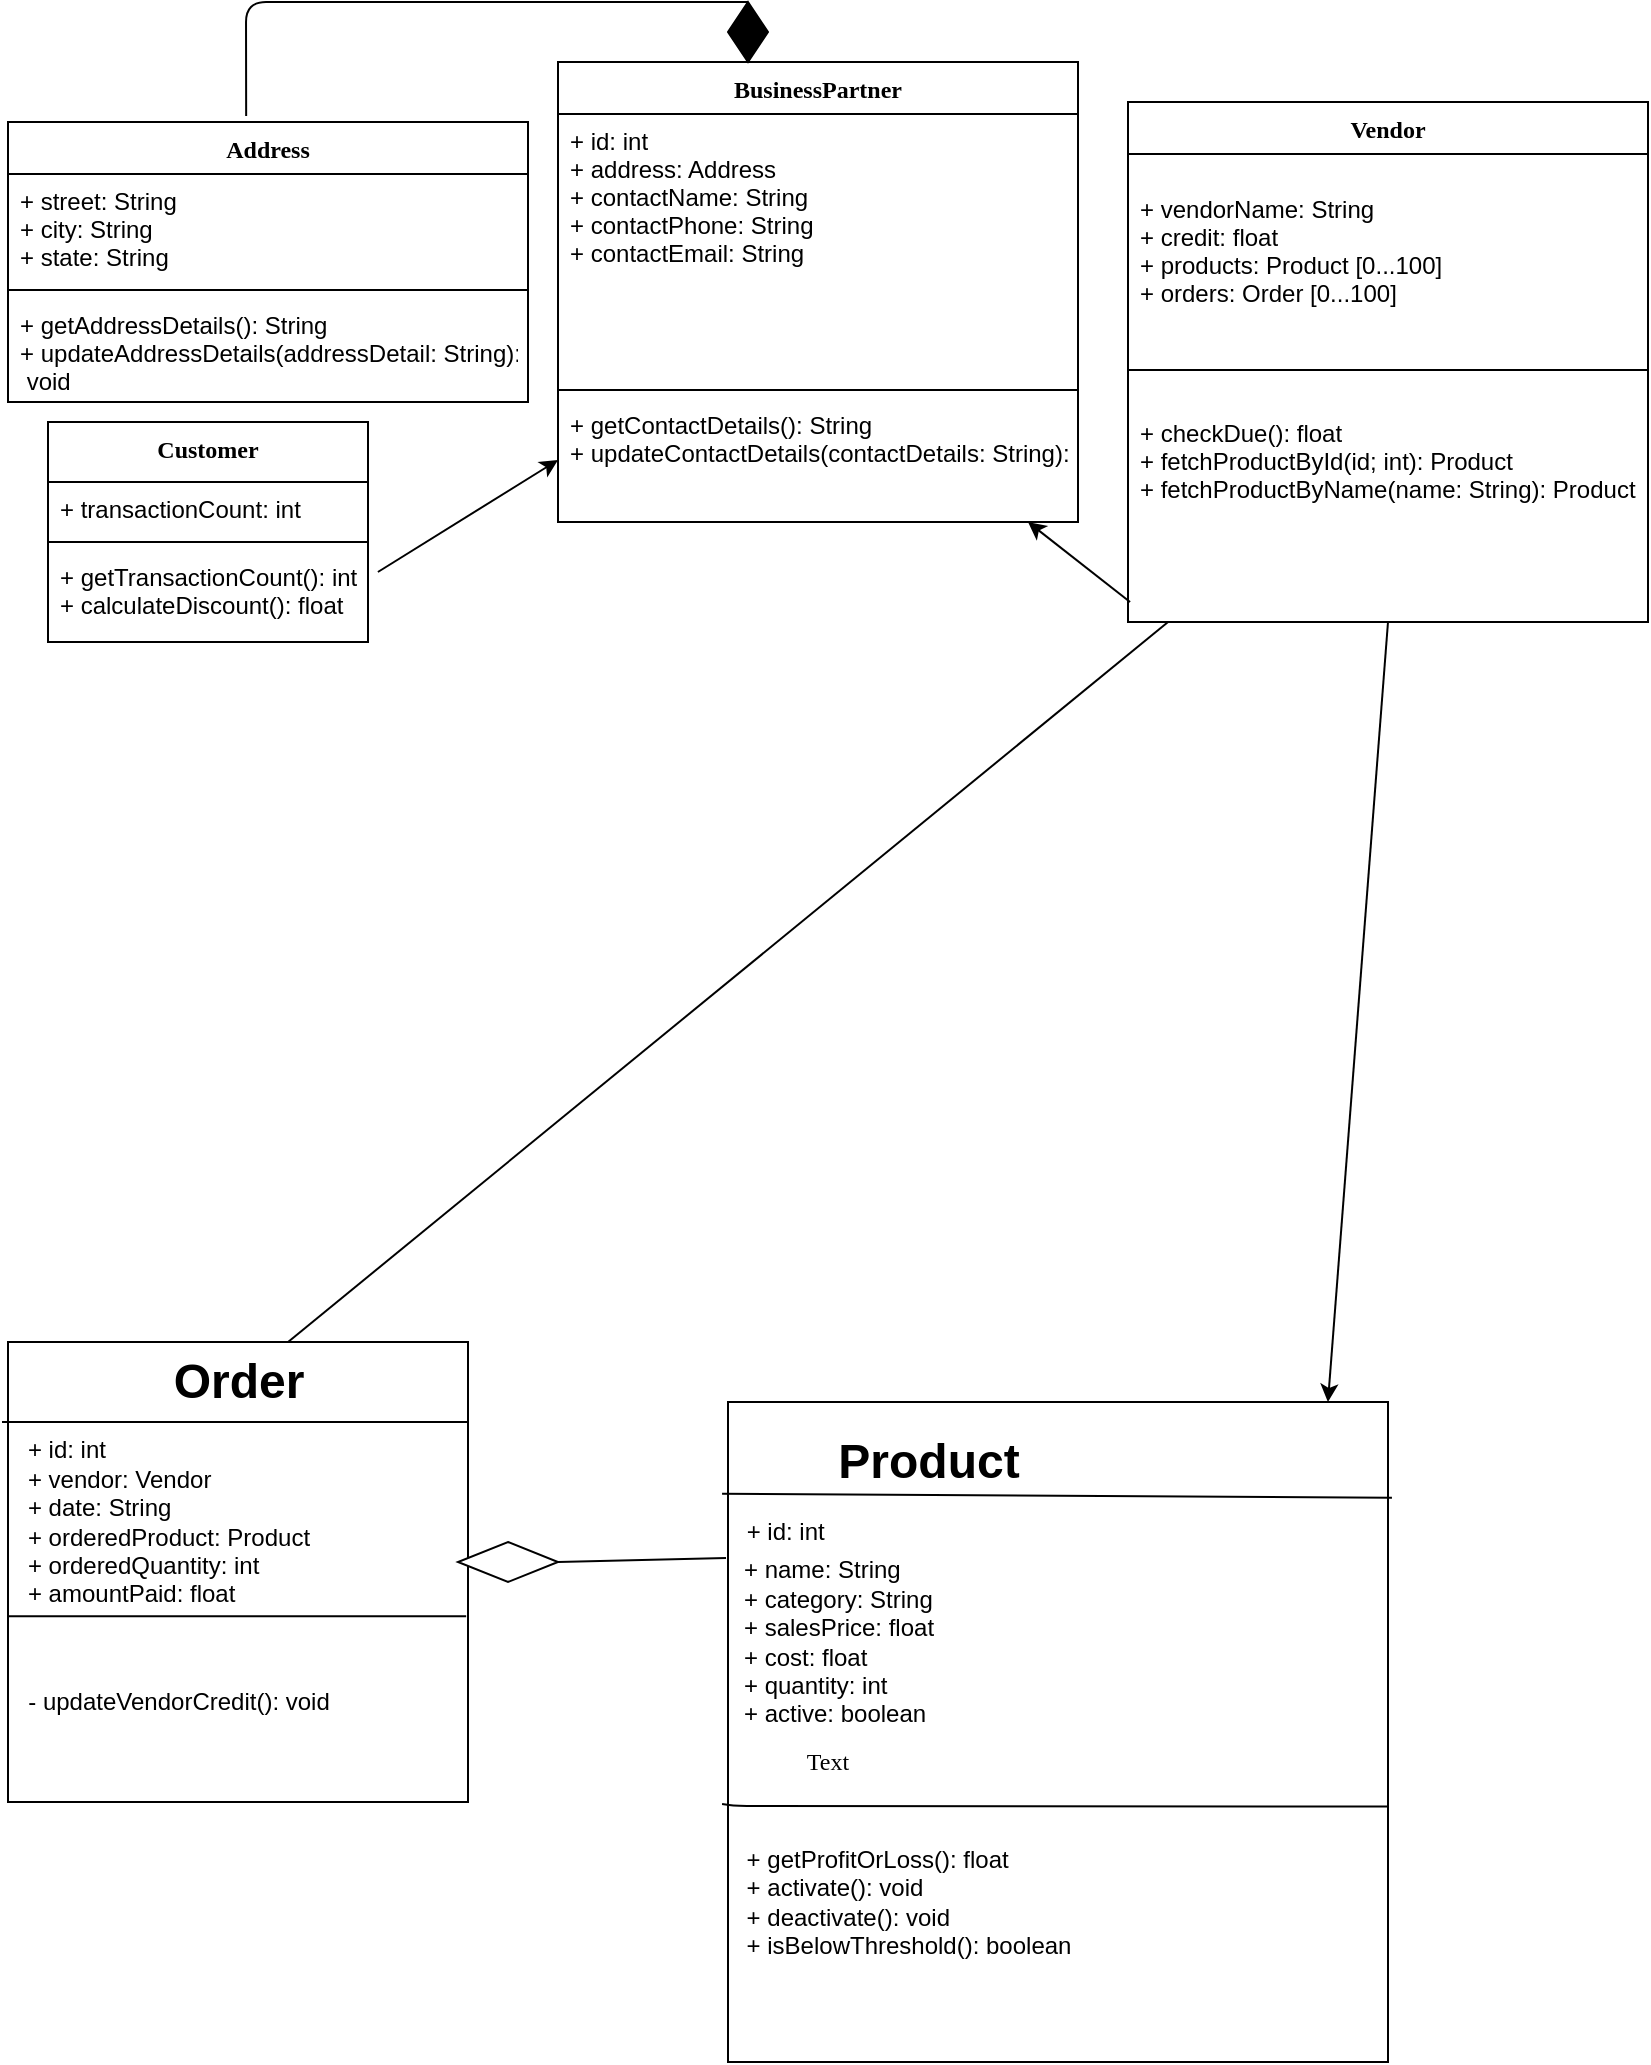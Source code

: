 <mxfile version="14.2.9" type="device"><diagram id="b28sqnEX5oU51mVnC-1Z" name="Page-1"><mxGraphModel dx="874" dy="1550" grid="1" gridSize="10" guides="1" tooltips="1" connect="1" arrows="1" fold="1" page="1" pageScale="1" pageWidth="850" pageHeight="1100" math="0" shadow="0"><root><mxCell id="0"/><mxCell id="1" parent="0"/><mxCell id="1v6ldyUwXKUAocEpjzZO-14" value="" style="whiteSpace=wrap;html=1;aspect=fixed;" vertex="1" parent="1"><mxGeometry x="380" y="-380" width="330" height="330" as="geometry"/></mxCell><mxCell id="1v6ldyUwXKUAocEpjzZO-15" value="" style="endArrow=none;html=1;exitX=-0.009;exitY=0.139;exitDx=0;exitDy=0;exitPerimeter=0;entryX=1.006;entryY=0.145;entryDx=0;entryDy=0;entryPerimeter=0;" edge="1" parent="1" source="1v6ldyUwXKUAocEpjzZO-14" target="1v6ldyUwXKUAocEpjzZO-14"><mxGeometry width="50" height="50" relative="1" as="geometry"><mxPoint x="400" y="-190" as="sourcePoint"/><mxPoint x="450" y="-240" as="targetPoint"/></mxGeometry></mxCell><mxCell id="1v6ldyUwXKUAocEpjzZO-16" value="" style="endArrow=none;html=1;entryX=1;entryY=0.613;entryDx=0;entryDy=0;entryPerimeter=0;exitX=-0.009;exitY=0.609;exitDx=0;exitDy=0;exitPerimeter=0;" edge="1" parent="1" source="1v6ldyUwXKUAocEpjzZO-14" target="1v6ldyUwXKUAocEpjzZO-14"><mxGeometry width="50" height="50" relative="1" as="geometry"><mxPoint x="384" y="-178" as="sourcePoint"/><mxPoint x="542" y="-232" as="targetPoint"/><Array as="points"><mxPoint x="384" y="-178"/></Array></mxGeometry></mxCell><mxCell id="1v6ldyUwXKUAocEpjzZO-17" value="&lt;h1&gt;Product&lt;/h1&gt;" style="text;html=1;resizable=0;autosize=1;align=center;verticalAlign=middle;points=[];fillColor=none;strokeColor=none;rounded=0;" vertex="1" parent="1"><mxGeometry x="425" y="-375" width="110" height="50" as="geometry"/></mxCell><mxCell id="1v6ldyUwXKUAocEpjzZO-18" value="+ id: int&amp;nbsp;" style="text;html=1;resizable=0;autosize=1;align=center;verticalAlign=middle;points=[];fillColor=none;strokeColor=none;rounded=0;" vertex="1" parent="1"><mxGeometry x="380" y="-325" width="60" height="20" as="geometry"/></mxCell><mxCell id="1v6ldyUwXKUAocEpjzZO-19" value="&lt;div style=&quot;text-align: justify&quot;&gt;&lt;span&gt;+ name: String&lt;/span&gt;&lt;/div&gt;&lt;div style=&quot;text-align: justify&quot;&gt;&lt;span&gt;+ category: String&lt;/span&gt;&lt;/div&gt;&lt;div style=&quot;text-align: justify&quot;&gt;&lt;span&gt;+ salesPrice: float&lt;/span&gt;&lt;/div&gt;&lt;div style=&quot;text-align: justify&quot;&gt;&lt;span&gt;+ cost: float&lt;/span&gt;&lt;/div&gt;&lt;div style=&quot;text-align: justify&quot;&gt;&lt;span&gt;+ quantity: int&lt;/span&gt;&lt;/div&gt;&lt;div style=&quot;text-align: justify&quot;&gt;&lt;span&gt;+ active: boolean&lt;/span&gt;&lt;/div&gt;" style="text;html=1;resizable=0;autosize=1;align=center;verticalAlign=middle;points=[];fillColor=none;strokeColor=none;rounded=0;" vertex="1" parent="1"><mxGeometry x="380" y="-305" width="110" height="90" as="geometry"/></mxCell><mxCell id="1v6ldyUwXKUAocEpjzZO-20" value="&lt;div style=&quot;text-align: justify&quot;&gt;&lt;span&gt;+ getProfitOrLoss(): float&lt;/span&gt;&lt;/div&gt;&lt;div style=&quot;text-align: justify&quot;&gt;&lt;span&gt;+ activate(): void&lt;/span&gt;&lt;/div&gt;&lt;div style=&quot;text-align: justify&quot;&gt;&lt;span&gt;+ deactivate(): void&lt;/span&gt;&lt;/div&gt;&lt;div style=&quot;text-align: justify&quot;&gt;&lt;span&gt;+ isBelowThreshold(): boolean&lt;/span&gt;&lt;/div&gt;" style="text;html=1;resizable=0;autosize=1;align=center;verticalAlign=middle;points=[];fillColor=none;strokeColor=none;rounded=0;" vertex="1" parent="1"><mxGeometry x="380" y="-160" width="180" height="60" as="geometry"/></mxCell><mxCell id="1v6ldyUwXKUAocEpjzZO-23" value="" style="whiteSpace=wrap;html=1;aspect=fixed;" vertex="1" parent="1"><mxGeometry x="20" y="-410" width="230" height="230" as="geometry"/></mxCell><mxCell id="1v6ldyUwXKUAocEpjzZO-26" style="edgeStyle=orthogonalEdgeStyle;rounded=0;orthogonalLoop=1;jettySize=auto;html=1;exitX=1;exitY=0.5;exitDx=0;exitDy=0;" edge="1" parent="1" source="1v6ldyUwXKUAocEpjzZO-14" target="1v6ldyUwXKUAocEpjzZO-14"><mxGeometry relative="1" as="geometry"><Array as="points"><mxPoint x="630" y="-50"/><mxPoint x="630" y="-50"/></Array></mxGeometry></mxCell><mxCell id="1v6ldyUwXKUAocEpjzZO-29" value="" style="endArrow=none;html=1;entryX=1;entryY=0.174;entryDx=0;entryDy=0;entryPerimeter=0;" edge="1" parent="1" target="1v6ldyUwXKUAocEpjzZO-23"><mxGeometry width="50" height="50" relative="1" as="geometry"><mxPoint x="17" y="-370" as="sourcePoint"/><mxPoint x="450" y="-220" as="targetPoint"/></mxGeometry></mxCell><mxCell id="1v6ldyUwXKUAocEpjzZO-31" value="&lt;h1&gt;Order&lt;/h1&gt;" style="text;html=1;resizable=0;autosize=1;align=center;verticalAlign=middle;points=[];fillColor=none;strokeColor=none;rounded=0;" vertex="1" parent="1"><mxGeometry x="95" y="-415" width="80" height="50" as="geometry"/></mxCell><mxCell id="1v6ldyUwXKUAocEpjzZO-32" value="" style="endArrow=none;html=1;exitX=0.996;exitY=0.596;exitDx=0;exitDy=0;exitPerimeter=0;entryX=0;entryY=0.596;entryDx=0;entryDy=0;entryPerimeter=0;" edge="1" parent="1" source="1v6ldyUwXKUAocEpjzZO-23" target="1v6ldyUwXKUAocEpjzZO-23"><mxGeometry width="50" height="50" relative="1" as="geometry"><mxPoint x="400" y="-200" as="sourcePoint"/><mxPoint x="16" y="-280" as="targetPoint"/></mxGeometry></mxCell><mxCell id="1v6ldyUwXKUAocEpjzZO-33" value="&lt;div style=&quot;text-align: justify&quot;&gt;&lt;span&gt;+ id: int&lt;/span&gt;&lt;/div&gt;&lt;div style=&quot;text-align: justify&quot;&gt;&lt;span&gt;+ vendor: Vendor&lt;/span&gt;&lt;/div&gt;&lt;div style=&quot;text-align: justify&quot;&gt;&lt;span&gt;+ date: String&lt;/span&gt;&lt;/div&gt;&lt;div style=&quot;text-align: justify&quot;&gt;&lt;span&gt;+ orderedProduct: Product&lt;/span&gt;&lt;/div&gt;&lt;div style=&quot;text-align: justify&quot;&gt;&lt;span&gt;+ orderedQuantity: int&lt;/span&gt;&lt;/div&gt;&lt;div style=&quot;text-align: justify&quot;&gt;&lt;span&gt;+ amountPaid: float&lt;/span&gt;&lt;/div&gt;" style="text;html=1;resizable=0;autosize=1;align=center;verticalAlign=middle;points=[];fillColor=none;strokeColor=none;rounded=0;" vertex="1" parent="1"><mxGeometry x="20" y="-365" width="160" height="90" as="geometry"/></mxCell><mxCell id="1v6ldyUwXKUAocEpjzZO-34" value="- updateVendorCredit(): void" style="text;html=1;resizable=0;autosize=1;align=center;verticalAlign=middle;points=[];fillColor=none;strokeColor=none;rounded=0;" vertex="1" parent="1"><mxGeometry x="20" y="-240" width="170" height="20" as="geometry"/></mxCell><mxCell id="1v6ldyUwXKUAocEpjzZO-35" value="BusinessPartner" style="swimlane;fontStyle=1;align=center;verticalAlign=top;childLayout=stackLayout;horizontal=1;startSize=26;horizontalStack=0;resizeParent=1;resizeParentMax=0;resizeLast=0;collapsible=1;marginBottom=0;fontFamily=Times New Roman;" vertex="1" parent="1"><mxGeometry x="295" y="-1050" width="260" height="230" as="geometry"/></mxCell><mxCell id="1v6ldyUwXKUAocEpjzZO-36" value="+ id: int&#10;+ address: Address&#10;+ contactName: String&#10;+ contactPhone: String&#10;+ contactEmail: String&#10;&#10;" style="text;strokeColor=none;fillColor=none;align=left;verticalAlign=top;spacingLeft=4;spacingRight=4;overflow=hidden;rotatable=0;points=[[0,0.5],[1,0.5]];portConstraint=eastwest;" vertex="1" parent="1v6ldyUwXKUAocEpjzZO-35"><mxGeometry y="26" width="260" height="134" as="geometry"/></mxCell><mxCell id="1v6ldyUwXKUAocEpjzZO-37" value="" style="line;strokeWidth=1;fillColor=none;align=left;verticalAlign=middle;spacingTop=-1;spacingLeft=3;spacingRight=3;rotatable=0;labelPosition=right;points=[];portConstraint=eastwest;" vertex="1" parent="1v6ldyUwXKUAocEpjzZO-35"><mxGeometry y="160" width="260" height="8" as="geometry"/></mxCell><mxCell id="1v6ldyUwXKUAocEpjzZO-38" value="+ getContactDetails(): String&#10;+ updateContactDetails(contactDetails: String): void&#10;" style="text;strokeColor=none;fillColor=none;align=left;verticalAlign=top;spacingLeft=4;spacingRight=4;overflow=hidden;rotatable=0;points=[[0,0.5],[1,0.5]];portConstraint=eastwest;" vertex="1" parent="1v6ldyUwXKUAocEpjzZO-35"><mxGeometry y="168" width="260" height="62" as="geometry"/></mxCell><mxCell id="1v6ldyUwXKUAocEpjzZO-63" value="" style="endArrow=classic;html=1;fontFamily=Times New Roman;exitX=0.004;exitY=0.918;exitDx=0;exitDy=0;exitPerimeter=0;" edge="1" parent="1v6ldyUwXKUAocEpjzZO-35" source="1v6ldyUwXKUAocEpjzZO-42"><mxGeometry width="50" height="50" relative="1" as="geometry"><mxPoint x="355" y="355" as="sourcePoint"/><mxPoint x="235" y="230" as="targetPoint"/></mxGeometry></mxCell><mxCell id="1v6ldyUwXKUAocEpjzZO-39" value="Vendor" style="swimlane;fontStyle=1;align=center;verticalAlign=top;childLayout=stackLayout;horizontal=1;startSize=26;horizontalStack=0;resizeParent=1;resizeParentMax=0;resizeLast=0;collapsible=1;marginBottom=0;fontFamily=Times New Roman;" vertex="1" parent="1"><mxGeometry x="580" y="-1030" width="260" height="260" as="geometry"/></mxCell><mxCell id="1v6ldyUwXKUAocEpjzZO-40" value="&#10;+ vendorName: String&#10;+ credit: float&#10;+ products: Product [0...100]&#10;+ orders: Order [0...100]&#10;&#10;" style="text;strokeColor=none;fillColor=none;align=left;verticalAlign=top;spacingLeft=4;spacingRight=4;overflow=hidden;rotatable=0;points=[[0,0.5],[1,0.5]];portConstraint=eastwest;" vertex="1" parent="1v6ldyUwXKUAocEpjzZO-39"><mxGeometry y="26" width="260" height="104" as="geometry"/></mxCell><mxCell id="1v6ldyUwXKUAocEpjzZO-41" value="" style="line;strokeWidth=1;fillColor=none;align=left;verticalAlign=middle;spacingTop=-1;spacingLeft=3;spacingRight=3;rotatable=0;labelPosition=right;points=[];portConstraint=eastwest;" vertex="1" parent="1v6ldyUwXKUAocEpjzZO-39"><mxGeometry y="130" width="260" height="8" as="geometry"/></mxCell><mxCell id="1v6ldyUwXKUAocEpjzZO-42" value="&#10;+ checkDue(): float&#10;+ fetchProductById(id; int): Product&#10;+ fetchProductByName(name: String): Product" style="text;strokeColor=none;fillColor=none;align=left;verticalAlign=top;spacingLeft=4;spacingRight=4;overflow=hidden;rotatable=0;points=[[0,0.5],[1,0.5]];portConstraint=eastwest;" vertex="1" parent="1v6ldyUwXKUAocEpjzZO-39"><mxGeometry y="138" width="260" height="122" as="geometry"/></mxCell><mxCell id="1v6ldyUwXKUAocEpjzZO-43" value="Customer" style="swimlane;fontStyle=1;align=center;verticalAlign=top;childLayout=stackLayout;horizontal=1;startSize=30;horizontalStack=0;resizeParent=1;resizeParentMax=0;resizeLast=0;collapsible=1;marginBottom=0;fontFamily=Times New Roman;" vertex="1" parent="1"><mxGeometry x="40" y="-870" width="160" height="110" as="geometry"/></mxCell><mxCell id="1v6ldyUwXKUAocEpjzZO-44" value="+ transactionCount: int" style="text;strokeColor=none;fillColor=none;align=left;verticalAlign=top;spacingLeft=4;spacingRight=4;overflow=hidden;rotatable=0;points=[[0,0.5],[1,0.5]];portConstraint=eastwest;" vertex="1" parent="1v6ldyUwXKUAocEpjzZO-43"><mxGeometry y="30" width="160" height="26" as="geometry"/></mxCell><mxCell id="1v6ldyUwXKUAocEpjzZO-45" value="" style="line;strokeWidth=1;fillColor=none;align=left;verticalAlign=middle;spacingTop=-1;spacingLeft=3;spacingRight=3;rotatable=0;labelPosition=right;points=[];portConstraint=eastwest;" vertex="1" parent="1v6ldyUwXKUAocEpjzZO-43"><mxGeometry y="56" width="160" height="8" as="geometry"/></mxCell><mxCell id="1v6ldyUwXKUAocEpjzZO-46" value="+ getTransactionCount(): int&#10;+ calculateDiscount(): float" style="text;strokeColor=none;fillColor=none;align=left;verticalAlign=top;spacingLeft=4;spacingRight=4;overflow=hidden;rotatable=0;points=[[0,0.5],[1,0.5]];portConstraint=eastwest;" vertex="1" parent="1v6ldyUwXKUAocEpjzZO-43"><mxGeometry y="64" width="160" height="46" as="geometry"/></mxCell><mxCell id="1v6ldyUwXKUAocEpjzZO-47" value="Address" style="swimlane;fontStyle=1;align=center;verticalAlign=top;childLayout=stackLayout;horizontal=1;startSize=26;horizontalStack=0;resizeParent=1;resizeParentMax=0;resizeLast=0;collapsible=1;marginBottom=0;fontFamily=Times New Roman;" vertex="1" parent="1"><mxGeometry x="20" y="-1020" width="260" height="140" as="geometry"/></mxCell><mxCell id="1v6ldyUwXKUAocEpjzZO-48" value="+ street: String&#10;+ city: String&#10;+ state: String" style="text;strokeColor=none;fillColor=none;align=left;verticalAlign=top;spacingLeft=4;spacingRight=4;overflow=hidden;rotatable=0;points=[[0,0.5],[1,0.5]];portConstraint=eastwest;" vertex="1" parent="1v6ldyUwXKUAocEpjzZO-47"><mxGeometry y="26" width="260" height="54" as="geometry"/></mxCell><mxCell id="1v6ldyUwXKUAocEpjzZO-49" value="" style="line;strokeWidth=1;fillColor=none;align=left;verticalAlign=middle;spacingTop=-1;spacingLeft=3;spacingRight=3;rotatable=0;labelPosition=right;points=[];portConstraint=eastwest;" vertex="1" parent="1v6ldyUwXKUAocEpjzZO-47"><mxGeometry y="80" width="260" height="8" as="geometry"/></mxCell><mxCell id="1v6ldyUwXKUAocEpjzZO-50" value="+ getAddressDetails(): String&#10;+ updateAddressDetails(addressDetail: String):&#10; void" style="text;strokeColor=none;fillColor=none;align=left;verticalAlign=top;spacingLeft=4;spacingRight=4;overflow=hidden;rotatable=0;points=[[0,0.5],[1,0.5]];portConstraint=eastwest;" vertex="1" parent="1v6ldyUwXKUAocEpjzZO-47"><mxGeometry y="88" width="260" height="52" as="geometry"/></mxCell><mxCell id="1v6ldyUwXKUAocEpjzZO-52" value="" style="endArrow=none;html=1;fontFamily=Times New Roman;entryX=-0.009;entryY=0.033;entryDx=0;entryDy=0;entryPerimeter=0;exitX=1;exitY=0.5;exitDx=0;exitDy=0;" edge="1" parent="1" source="1v6ldyUwXKUAocEpjzZO-53" target="1v6ldyUwXKUAocEpjzZO-19"><mxGeometry width="50" height="50" relative="1" as="geometry"><mxPoint x="290" y="-302" as="sourcePoint"/><mxPoint x="380" y="-300" as="targetPoint"/></mxGeometry></mxCell><mxCell id="1v6ldyUwXKUAocEpjzZO-53" value="" style="rhombus;whiteSpace=wrap;html=1;fontFamily=Times New Roman;align=center;" vertex="1" parent="1"><mxGeometry x="245" y="-310" width="50" height="20" as="geometry"/></mxCell><mxCell id="1v6ldyUwXKUAocEpjzZO-56" value="" style="rhombus;whiteSpace=wrap;html=1;fontFamily=Times New Roman;align=center;strokeColor=#000000;fillColor=#000000;" vertex="1" parent="1"><mxGeometry x="380" y="-1080" width="20" height="30" as="geometry"/></mxCell><mxCell id="1v6ldyUwXKUAocEpjzZO-57" value="" style="endArrow=none;html=1;fontFamily=Times New Roman;exitX=0.458;exitY=-0.021;exitDx=0;exitDy=0;exitPerimeter=0;entryX=0.5;entryY=0;entryDx=0;entryDy=0;" edge="1" parent="1" source="1v6ldyUwXKUAocEpjzZO-47" target="1v6ldyUwXKUAocEpjzZO-56"><mxGeometry width="50" height="50" relative="1" as="geometry"><mxPoint x="400" y="-870" as="sourcePoint"/><mxPoint x="450" y="-920" as="targetPoint"/><Array as="points"><mxPoint x="139" y="-1080"/></Array></mxGeometry></mxCell><mxCell id="1v6ldyUwXKUAocEpjzZO-62" value="" style="endArrow=classic;html=1;fontFamily=Times New Roman;exitX=1.031;exitY=0.239;exitDx=0;exitDy=0;exitPerimeter=0;entryX=0;entryY=0.5;entryDx=0;entryDy=0;" edge="1" parent="1" source="1v6ldyUwXKUAocEpjzZO-46" target="1v6ldyUwXKUAocEpjzZO-38"><mxGeometry width="50" height="50" relative="1" as="geometry"><mxPoint x="400" y="-870" as="sourcePoint"/><mxPoint x="450" y="-920" as="targetPoint"/></mxGeometry></mxCell><mxCell id="1v6ldyUwXKUAocEpjzZO-64" value="" style="endArrow=classic;html=1;fontFamily=Times New Roman;exitX=0.5;exitY=1;exitDx=0;exitDy=0;exitPerimeter=0;entryX=0.909;entryY=0;entryDx=0;entryDy=0;entryPerimeter=0;" edge="1" parent="1" source="1v6ldyUwXKUAocEpjzZO-42" target="1v6ldyUwXKUAocEpjzZO-14"><mxGeometry width="50" height="50" relative="1" as="geometry"><mxPoint x="400" y="-870" as="sourcePoint"/><mxPoint x="720" y="-319" as="targetPoint"/></mxGeometry></mxCell><mxCell id="1v6ldyUwXKUAocEpjzZO-66" value="" style="endArrow=none;html=1;fontFamily=Times New Roman;exitX=0.813;exitY=0.1;exitDx=0;exitDy=0;exitPerimeter=0;entryX=0.077;entryY=1;entryDx=0;entryDy=0;entryPerimeter=0;" edge="1" parent="1" source="1v6ldyUwXKUAocEpjzZO-31" target="1v6ldyUwXKUAocEpjzZO-42"><mxGeometry width="50" height="50" relative="1" as="geometry"><mxPoint x="400" y="-310" as="sourcePoint"/><mxPoint x="520" y="-550" as="targetPoint"/></mxGeometry></mxCell><mxCell id="1v6ldyUwXKUAocEpjzZO-67" value="Text" style="text;html=1;strokeColor=none;fillColor=none;align=center;verticalAlign=middle;whiteSpace=wrap;rounded=0;fontFamily=Times New Roman;" vertex="1" parent="1"><mxGeometry x="410" y="-210" width="40" height="20" as="geometry"/></mxCell></root></mxGraphModel></diagram></mxfile>